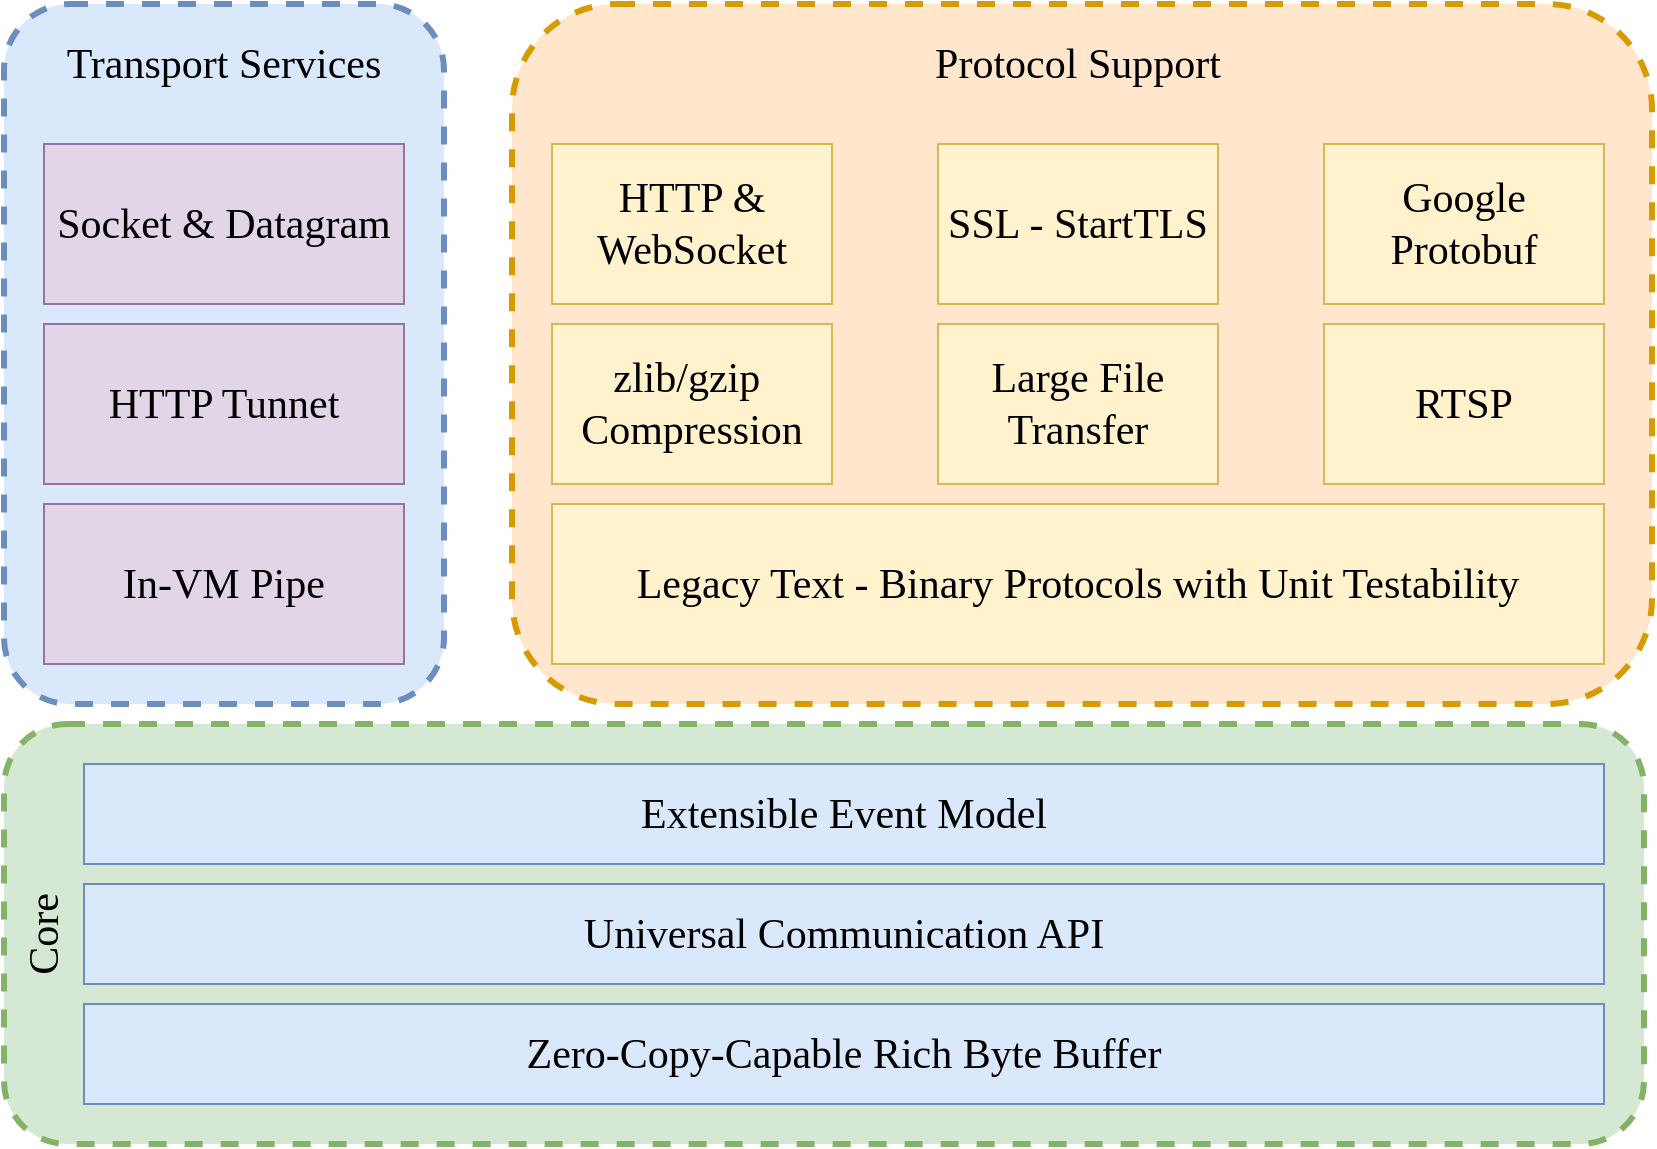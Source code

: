 <mxfile version="13.9.5" type="device"><diagram id="cORoZleUg0PVdJvN0fNR" name="第 1 页"><mxGraphModel dx="1422" dy="833" grid="1" gridSize="10" guides="1" tooltips="1" connect="1" arrows="1" fold="1" page="1" pageScale="1" pageWidth="827" pageHeight="1169" math="0" shadow="0"><root><mxCell id="0"/><mxCell id="1" parent="0"/><mxCell id="PhR-jU2p_uqjJq3QdBOr-20" value="" style="rounded=1;whiteSpace=wrap;html=1;fontFamily=Comic Sans MS;fontSize=21;fillColor=#ffe6cc;strokeColor=#d79b00;dashed=1;strokeWidth=3;" vertex="1" parent="1"><mxGeometry x="414" y="350" width="570" height="350" as="geometry"/></mxCell><mxCell id="PhR-jU2p_uqjJq3QdBOr-19" value="" style="rounded=1;whiteSpace=wrap;html=1;fontFamily=Comic Sans MS;fontSize=21;fillColor=#d5e8d4;strokeColor=#82b366;dashed=1;strokeWidth=3;" vertex="1" parent="1"><mxGeometry x="160" y="710" width="820" height="210" as="geometry"/></mxCell><mxCell id="PhR-jU2p_uqjJq3QdBOr-4" value="HTTP &amp;amp; WebSocket" style="rounded=0;whiteSpace=wrap;html=1;fontFamily=Comic Sans MS;fontSize=21;fillColor=#fff2cc;strokeColor=#d6b656;" vertex="1" parent="1"><mxGeometry x="434" y="420" width="140" height="80" as="geometry"/></mxCell><mxCell id="PhR-jU2p_uqjJq3QdBOr-5" value="SSL - StartTLS" style="rounded=0;whiteSpace=wrap;html=1;fontFamily=Comic Sans MS;fontSize=21;fillColor=#fff2cc;strokeColor=#d6b656;" vertex="1" parent="1"><mxGeometry x="627" y="420" width="140" height="80" as="geometry"/></mxCell><mxCell id="PhR-jU2p_uqjJq3QdBOr-6" value="Google Protobuf" style="rounded=0;whiteSpace=wrap;html=1;fontFamily=Comic Sans MS;fontSize=21;fillColor=#fff2cc;strokeColor=#d6b656;" vertex="1" parent="1"><mxGeometry x="820" y="420" width="140" height="80" as="geometry"/></mxCell><mxCell id="PhR-jU2p_uqjJq3QdBOr-7" value="zlib/gzip&amp;nbsp; Compression" style="rounded=0;whiteSpace=wrap;html=1;fontFamily=Comic Sans MS;fontSize=21;fillColor=#fff2cc;strokeColor=#d6b656;" vertex="1" parent="1"><mxGeometry x="434" y="510" width="140" height="80" as="geometry"/></mxCell><mxCell id="PhR-jU2p_uqjJq3QdBOr-8" value="Large File Transfer" style="rounded=0;whiteSpace=wrap;html=1;fontFamily=Comic Sans MS;fontSize=21;fillColor=#fff2cc;strokeColor=#d6b656;" vertex="1" parent="1"><mxGeometry x="627" y="510" width="140" height="80" as="geometry"/></mxCell><mxCell id="PhR-jU2p_uqjJq3QdBOr-9" value="RTSP" style="rounded=0;whiteSpace=wrap;html=1;fontFamily=Comic Sans MS;fontSize=21;fillColor=#fff2cc;strokeColor=#d6b656;" vertex="1" parent="1"><mxGeometry x="820" y="510" width="140" height="80" as="geometry"/></mxCell><mxCell id="PhR-jU2p_uqjJq3QdBOr-10" value="Legacy Text - Binary Protocols with Unit Testability" style="rounded=0;whiteSpace=wrap;html=1;fontFamily=Comic Sans MS;fontSize=21;fillColor=#fff2cc;strokeColor=#d6b656;" vertex="1" parent="1"><mxGeometry x="434" y="600" width="526" height="80" as="geometry"/></mxCell><mxCell id="PhR-jU2p_uqjJq3QdBOr-11" value="Extensible Event Model" style="rounded=0;whiteSpace=wrap;html=1;fontFamily=Comic Sans MS;fontSize=21;fillColor=#dae8fc;strokeColor=#6c8ebf;" vertex="1" parent="1"><mxGeometry x="200" y="730" width="760" height="50" as="geometry"/></mxCell><mxCell id="PhR-jU2p_uqjJq3QdBOr-12" value="Universal Communication API" style="rounded=0;whiteSpace=wrap;html=1;fontFamily=Comic Sans MS;fontSize=21;fillColor=#dae8fc;strokeColor=#6c8ebf;" vertex="1" parent="1"><mxGeometry x="200" y="790" width="760" height="50" as="geometry"/></mxCell><mxCell id="PhR-jU2p_uqjJq3QdBOr-13" value="Zero-Copy-Capable Rich Byte Buffer" style="rounded=0;whiteSpace=wrap;html=1;fontFamily=Comic Sans MS;fontSize=21;fillColor=#dae8fc;strokeColor=#6c8ebf;" vertex="1" parent="1"><mxGeometry x="200" y="850" width="760" height="50" as="geometry"/></mxCell><mxCell id="PhR-jU2p_uqjJq3QdBOr-15" value="Protocol Support" style="text;html=1;strokeColor=none;fillColor=none;align=center;verticalAlign=middle;whiteSpace=wrap;rounded=0;fontFamily=Comic Sans MS;fontSize=21;" vertex="1" parent="1"><mxGeometry x="592" y="370" width="210" height="20" as="geometry"/></mxCell><mxCell id="PhR-jU2p_uqjJq3QdBOr-16" value="Core" style="text;html=1;strokeColor=none;fillColor=none;align=center;verticalAlign=middle;whiteSpace=wrap;rounded=0;fontFamily=Comic Sans MS;fontSize=21;rotation=-90;" vertex="1" parent="1"><mxGeometry x="150" y="805" width="60" height="20" as="geometry"/></mxCell><mxCell id="PhR-jU2p_uqjJq3QdBOr-17" value="" style="rounded=1;whiteSpace=wrap;html=1;fontFamily=Comic Sans MS;fontSize=21;fillColor=#dae8fc;strokeColor=#6c8ebf;dashed=1;strokeWidth=3;" vertex="1" parent="1"><mxGeometry x="160" y="350" width="220" height="350" as="geometry"/></mxCell><mxCell id="PhR-jU2p_uqjJq3QdBOr-1" value="Socket &amp;amp; Datagram" style="rounded=0;whiteSpace=wrap;html=1;fontFamily=Comic Sans MS;fontSize=21;fillColor=#e1d5e7;strokeColor=#9673a6;" vertex="1" parent="1"><mxGeometry x="180" y="420" width="180" height="80" as="geometry"/></mxCell><mxCell id="PhR-jU2p_uqjJq3QdBOr-2" value="HTTP Tunnet" style="rounded=0;whiteSpace=wrap;html=1;fontFamily=Comic Sans MS;fontSize=21;fillColor=#e1d5e7;strokeColor=#9673a6;" vertex="1" parent="1"><mxGeometry x="180" y="510" width="180" height="80" as="geometry"/></mxCell><mxCell id="PhR-jU2p_uqjJq3QdBOr-3" value="In-VM Pipe" style="rounded=0;whiteSpace=wrap;html=1;fontFamily=Comic Sans MS;fontSize=21;fillColor=#e1d5e7;strokeColor=#9673a6;" vertex="1" parent="1"><mxGeometry x="180" y="600" width="180" height="80" as="geometry"/></mxCell><mxCell id="PhR-jU2p_uqjJq3QdBOr-14" value="Transport Services" style="text;html=1;strokeColor=none;fillColor=none;align=center;verticalAlign=middle;whiteSpace=wrap;rounded=0;fontFamily=Comic Sans MS;fontSize=21;" vertex="1" parent="1"><mxGeometry x="160" y="370" width="220" height="20" as="geometry"/></mxCell></root></mxGraphModel></diagram></mxfile>